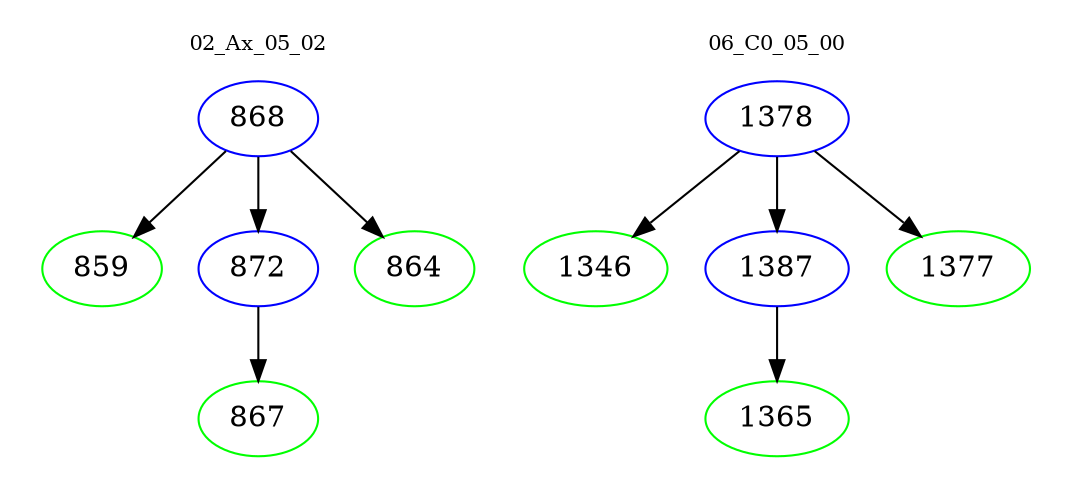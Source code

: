 digraph{
subgraph cluster_0 {
color = white
label = "02_Ax_05_02";
fontsize=10;
T0_868 [label="868", color="blue"]
T0_868 -> T0_859 [color="black"]
T0_859 [label="859", color="green"]
T0_868 -> T0_872 [color="black"]
T0_872 [label="872", color="blue"]
T0_872 -> T0_867 [color="black"]
T0_867 [label="867", color="green"]
T0_868 -> T0_864 [color="black"]
T0_864 [label="864", color="green"]
}
subgraph cluster_1 {
color = white
label = "06_C0_05_00";
fontsize=10;
T1_1378 [label="1378", color="blue"]
T1_1378 -> T1_1346 [color="black"]
T1_1346 [label="1346", color="green"]
T1_1378 -> T1_1387 [color="black"]
T1_1387 [label="1387", color="blue"]
T1_1387 -> T1_1365 [color="black"]
T1_1365 [label="1365", color="green"]
T1_1378 -> T1_1377 [color="black"]
T1_1377 [label="1377", color="green"]
}
}

